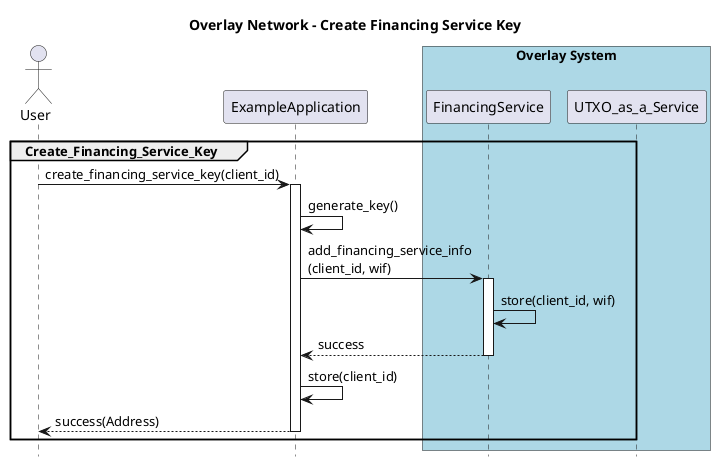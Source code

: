 @startuml
title Overlay Network - Create Financing Service Key
hide footbox

actor User as U

participant ExampleApplication as EA


box "Overlay System"  #lightblue
    participant FinancingService as FS
    participant UTXO_as_a_Service as UaaS
end box

' participant TestnetFaucet as TF
' participant Blockchain as BC

group Create_Financing_Service_Key

    U -> EA: create_financing_service_key(client_id)
    activate EA
    EA -> EA: generate_key()
    EA -> FS: add_financing_service_info\n(client_id, wif)
    activate FS
    FS -> FS: store(client_id, wif)
    FS --> EA: success
    deactivate FS
    
    EA -> EA: store(client_id)
    EA --> U: success(Address)
    deactivate EA

end group


@enduml